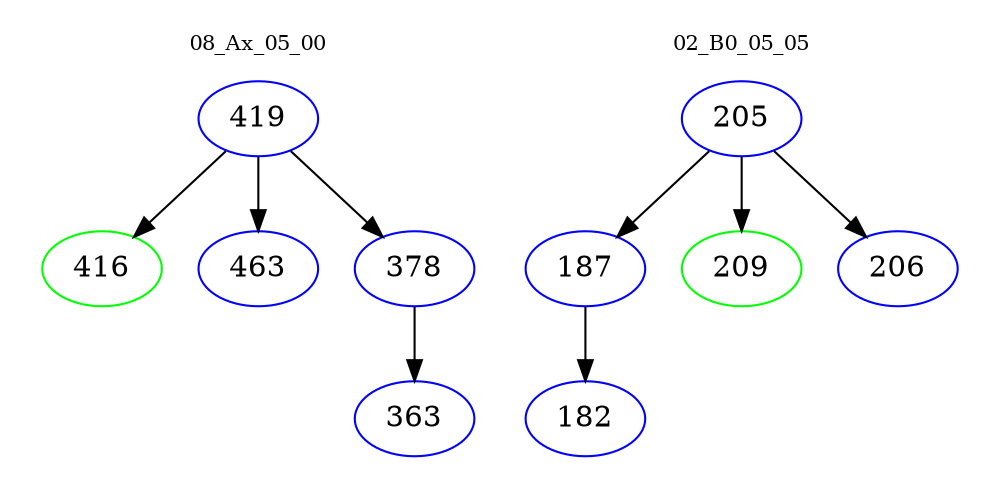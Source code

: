 digraph{
subgraph cluster_0 {
color = white
label = "08_Ax_05_00";
fontsize=10;
T0_419 [label="419", color="blue"]
T0_419 -> T0_416 [color="black"]
T0_416 [label="416", color="green"]
T0_419 -> T0_463 [color="black"]
T0_463 [label="463", color="blue"]
T0_419 -> T0_378 [color="black"]
T0_378 [label="378", color="blue"]
T0_378 -> T0_363 [color="black"]
T0_363 [label="363", color="blue"]
}
subgraph cluster_1 {
color = white
label = "02_B0_05_05";
fontsize=10;
T1_205 [label="205", color="blue"]
T1_205 -> T1_187 [color="black"]
T1_187 [label="187", color="blue"]
T1_187 -> T1_182 [color="black"]
T1_182 [label="182", color="blue"]
T1_205 -> T1_209 [color="black"]
T1_209 [label="209", color="green"]
T1_205 -> T1_206 [color="black"]
T1_206 [label="206", color="blue"]
}
}
